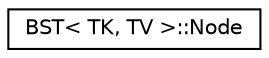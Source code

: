 digraph "Graphical Class Hierarchy"
{
  edge [fontname="Helvetica",fontsize="10",labelfontname="Helvetica",labelfontsize="10"];
  node [fontname="Helvetica",fontsize="10",shape=record];
  rankdir="LR";
  Node0 [label="BST\< TK, TV \>::Node",height=0.2,width=0.4,color="black", fillcolor="white", style="filled",URL="$structBST_1_1Node.html",tooltip="A node of the binary search tree with two children nodes and one parent node. "];
}

